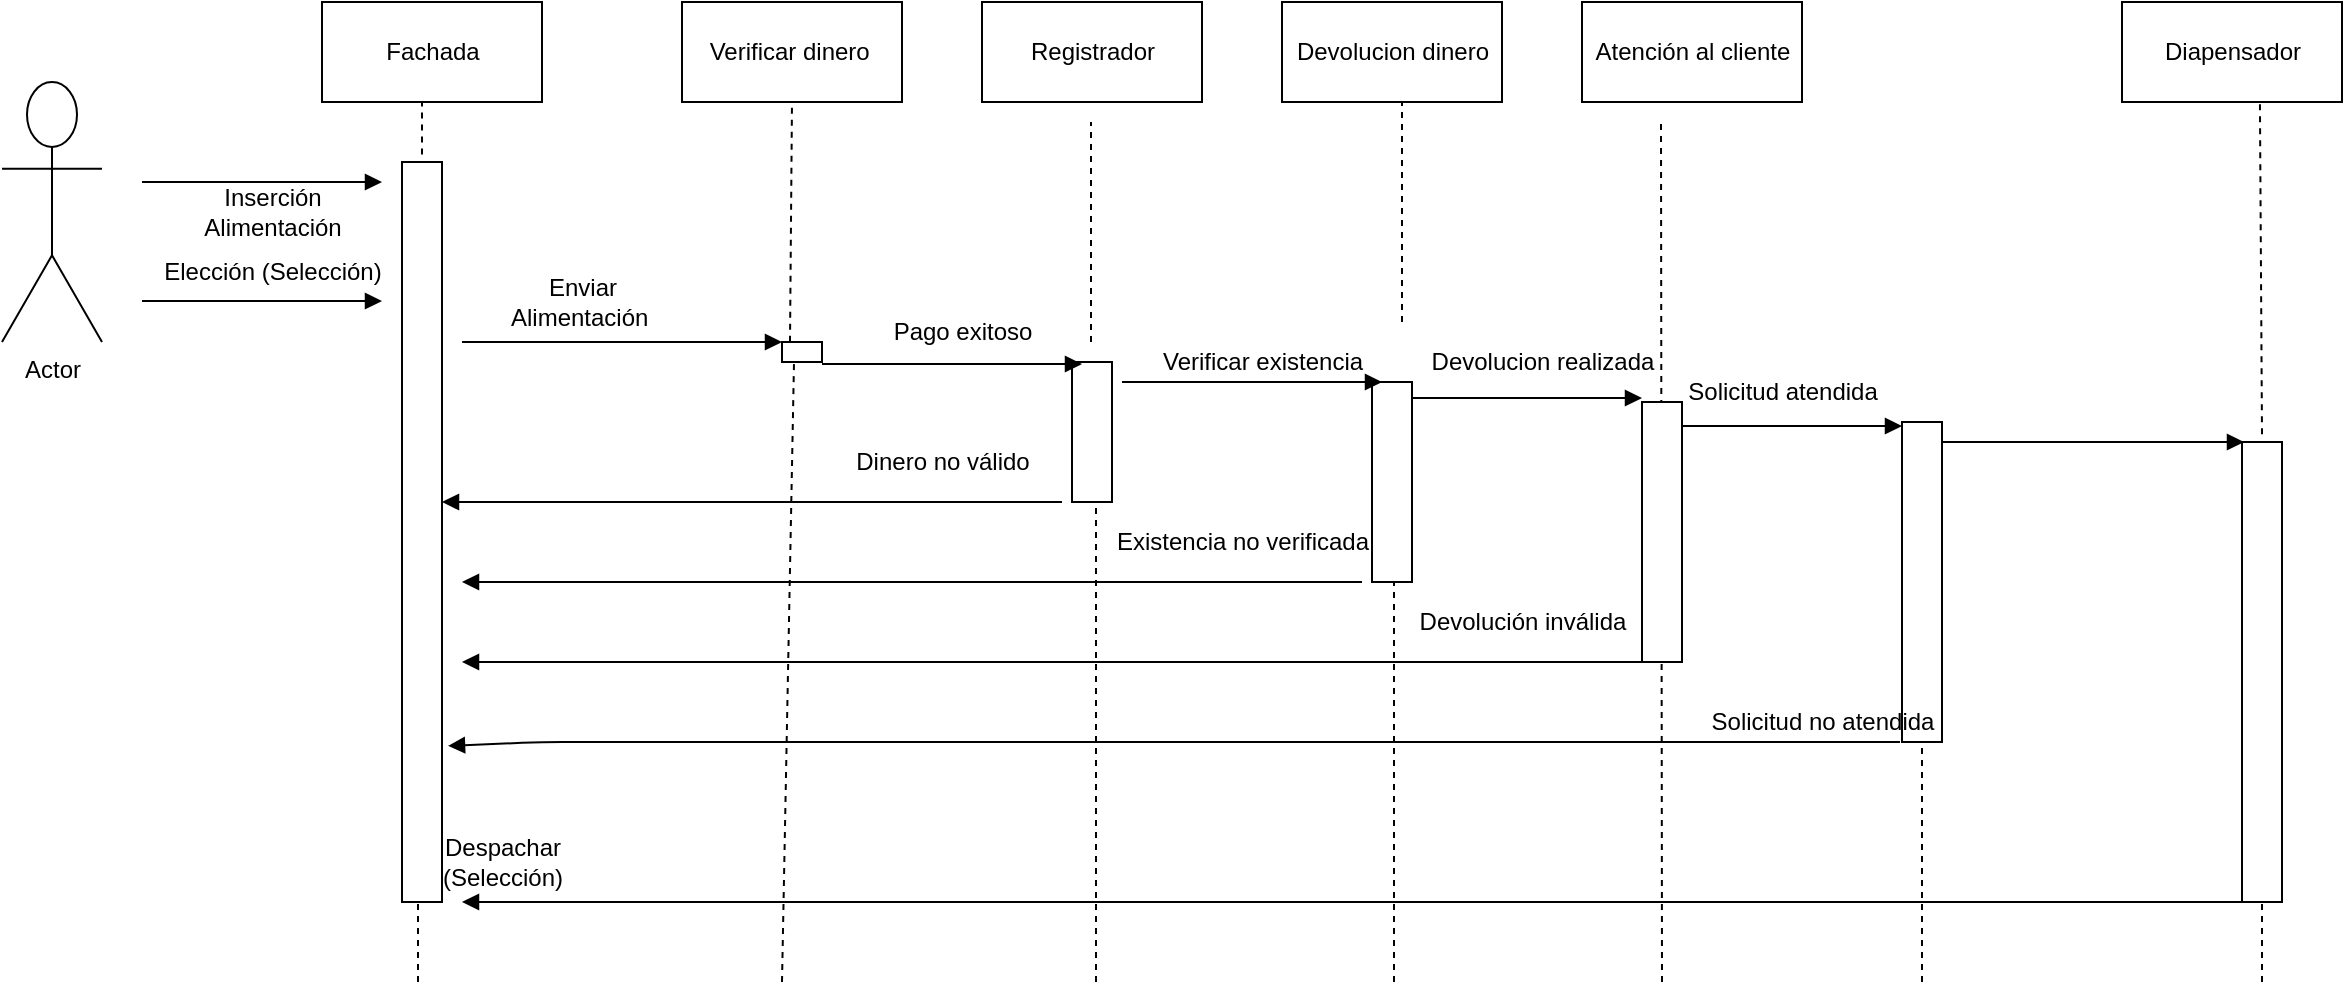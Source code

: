<mxfile>
    <diagram id="wngBSfPpg_F6UT-wBjc2" name="Página-1">
        <mxGraphModel dx="1386" dy="774" grid="1" gridSize="10" guides="1" tooltips="1" connect="1" arrows="1" fold="1" page="1" pageScale="1" pageWidth="827" pageHeight="1169" math="0" shadow="0">
            <root>
                <mxCell id="0"/>
                <mxCell id="1" parent="0"/>
                <mxCell id="2" value="Actor" style="shape=umlActor;verticalLabelPosition=bottom;verticalAlign=top;html=1;" vertex="1" parent="1">
                    <mxGeometry x="50" y="270" width="50" height="130" as="geometry"/>
                </mxCell>
                <mxCell id="4" value="Fachada" style="html=1;" vertex="1" parent="1">
                    <mxGeometry x="210" y="230" width="110" height="50" as="geometry"/>
                </mxCell>
                <mxCell id="5" value="Verificar dinero&amp;nbsp;" style="html=1;" vertex="1" parent="1">
                    <mxGeometry x="390" y="230" width="110" height="50" as="geometry"/>
                </mxCell>
                <mxCell id="6" value="Diapensador" style="html=1;" vertex="1" parent="1">
                    <mxGeometry x="1110" y="230" width="110" height="50" as="geometry"/>
                </mxCell>
                <mxCell id="7" value="" style="html=1;verticalAlign=bottom;endArrow=block;" edge="1" parent="1">
                    <mxGeometry width="80" relative="1" as="geometry">
                        <mxPoint x="120" y="320" as="sourcePoint"/>
                        <mxPoint x="240" y="320" as="targetPoint"/>
                    </mxGeometry>
                </mxCell>
                <mxCell id="8" value="" style="html=1;verticalAlign=bottom;endArrow=block;" edge="1" parent="1">
                    <mxGeometry width="80" relative="1" as="geometry">
                        <mxPoint x="120" y="379.5" as="sourcePoint"/>
                        <mxPoint x="240" y="379.5" as="targetPoint"/>
                    </mxGeometry>
                </mxCell>
                <mxCell id="9" value="" style="html=1;points=[];perimeter=orthogonalPerimeter;" vertex="1" parent="1">
                    <mxGeometry x="250" y="310" width="20" height="370" as="geometry"/>
                </mxCell>
                <mxCell id="11" value="" style="html=1;verticalAlign=bottom;endArrow=block;" edge="1" parent="1">
                    <mxGeometry width="80" relative="1" as="geometry">
                        <mxPoint x="280" y="400" as="sourcePoint"/>
                        <mxPoint x="440" y="400" as="targetPoint"/>
                    </mxGeometry>
                </mxCell>
                <mxCell id="12" value="Inserción&lt;br&gt;Alimentación" style="text;html=1;align=center;verticalAlign=middle;resizable=0;points=[];autosize=1;strokeColor=none;fillColor=none;" vertex="1" parent="1">
                    <mxGeometry x="140" y="315" width="90" height="40" as="geometry"/>
                </mxCell>
                <mxCell id="13" value="Elección (Selección)" style="text;html=1;align=center;verticalAlign=middle;resizable=0;points=[];autosize=1;strokeColor=none;fillColor=none;" vertex="1" parent="1">
                    <mxGeometry x="120" y="350" width="130" height="30" as="geometry"/>
                </mxCell>
                <mxCell id="14" value="Enviar&lt;br&gt;Alimentación&amp;nbsp;&lt;br&gt;" style="text;html=1;align=center;verticalAlign=middle;resizable=0;points=[];autosize=1;strokeColor=none;fillColor=none;" vertex="1" parent="1">
                    <mxGeometry x="290" y="360" width="100" height="40" as="geometry"/>
                </mxCell>
                <mxCell id="15" value="" style="html=1;points=[];perimeter=orthogonalPerimeter;" vertex="1" parent="1">
                    <mxGeometry x="440" y="400" width="20" height="10" as="geometry"/>
                </mxCell>
                <mxCell id="16" value="" style="html=1;points=[];perimeter=orthogonalPerimeter;" vertex="1" parent="1">
                    <mxGeometry x="1170" y="450" width="20" height="230" as="geometry"/>
                </mxCell>
                <mxCell id="21" value="" style="html=1;verticalAlign=bottom;endArrow=none;dashed=1;endSize=8;startArrow=none;startFill=0;endFill=0;exitX=0.5;exitY=-0.01;exitDx=0;exitDy=0;exitPerimeter=0;" edge="1" parent="1" source="9">
                    <mxGeometry relative="1" as="geometry">
                        <mxPoint x="610" y="370" as="sourcePoint"/>
                        <mxPoint x="260" y="280" as="targetPoint"/>
                        <Array as="points">
                            <mxPoint x="260" y="280"/>
                        </Array>
                    </mxGeometry>
                </mxCell>
                <mxCell id="23" value="" style="html=1;verticalAlign=bottom;endArrow=none;dashed=1;endSize=8;endFill=0;entryX=0.4;entryY=1;entryDx=0;entryDy=0;entryPerimeter=0;" edge="1" parent="1" target="9">
                    <mxGeometry relative="1" as="geometry">
                        <mxPoint x="258" y="720" as="sourcePoint"/>
                        <mxPoint x="530" y="370" as="targetPoint"/>
                        <Array as="points"/>
                    </mxGeometry>
                </mxCell>
                <mxCell id="24" value="" style="endArrow=none;startArrow=block;endFill=0;startFill=1;html=1;" edge="1" parent="1">
                    <mxGeometry width="160" relative="1" as="geometry">
                        <mxPoint x="280" y="680" as="sourcePoint"/>
                        <mxPoint x="1170" y="680" as="targetPoint"/>
                        <Array as="points">
                            <mxPoint x="390" y="680"/>
                            <mxPoint x="1160" y="680"/>
                        </Array>
                    </mxGeometry>
                </mxCell>
                <mxCell id="25" value="Despachar&lt;br&gt;(Selección)" style="text;html=1;align=center;verticalAlign=middle;resizable=0;points=[];autosize=1;strokeColor=none;fillColor=none;" vertex="1" parent="1">
                    <mxGeometry x="260" y="640" width="80" height="40" as="geometry"/>
                </mxCell>
                <mxCell id="26" value="" style="html=1;verticalAlign=bottom;endArrow=none;dashed=1;endSize=8;endFill=0;entryX=0.5;entryY=1;entryDx=0;entryDy=0;exitX=0.2;exitY=-0.012;exitDx=0;exitDy=0;exitPerimeter=0;" edge="1" parent="1" source="15" target="5">
                    <mxGeometry relative="1" as="geometry">
                        <mxPoint x="445" y="400" as="sourcePoint"/>
                        <mxPoint x="530" y="370" as="targetPoint"/>
                    </mxGeometry>
                </mxCell>
                <mxCell id="28" value="" style="html=1;verticalAlign=bottom;endArrow=none;dashed=1;endSize=8;endFill=0;entryX=0.3;entryY=1.038;entryDx=0;entryDy=0;entryPerimeter=0;" edge="1" parent="1" target="15">
                    <mxGeometry relative="1" as="geometry">
                        <mxPoint x="440" y="720" as="sourcePoint"/>
                        <mxPoint x="450" y="560" as="targetPoint"/>
                        <Array as="points"/>
                    </mxGeometry>
                </mxCell>
                <mxCell id="29" value="" style="html=1;verticalAlign=bottom;endArrow=none;dashed=1;endSize=8;endFill=0;entryX=0.627;entryY=1.02;entryDx=0;entryDy=0;entryPerimeter=0;exitX=0.5;exitY=-0.017;exitDx=0;exitDy=0;exitPerimeter=0;" edge="1" parent="1" source="16" target="6">
                    <mxGeometry relative="1" as="geometry">
                        <mxPoint x="1180" y="510" as="sourcePoint"/>
                        <mxPoint x="680" y="370" as="targetPoint"/>
                    </mxGeometry>
                </mxCell>
                <mxCell id="30" value="Registrador" style="html=1;" vertex="1" parent="1">
                    <mxGeometry x="540" y="230" width="110" height="50" as="geometry"/>
                </mxCell>
                <mxCell id="31" value="Devolucion dinero" style="html=1;" vertex="1" parent="1">
                    <mxGeometry x="690" y="230" width="110" height="50" as="geometry"/>
                </mxCell>
                <mxCell id="33" value="Atención al cliente" style="html=1;" vertex="1" parent="1">
                    <mxGeometry x="840" y="230" width="110" height="50" as="geometry"/>
                </mxCell>
                <mxCell id="34" value="" style="html=1;verticalAlign=bottom;endArrow=none;dashed=1;endSize=8;endFill=0;" edge="1" parent="1">
                    <mxGeometry relative="1" as="geometry">
                        <mxPoint x="594.5" y="400" as="sourcePoint"/>
                        <mxPoint x="594.5" y="290" as="targetPoint"/>
                    </mxGeometry>
                </mxCell>
                <mxCell id="35" value="" style="html=1;points=[];perimeter=orthogonalPerimeter;" vertex="1" parent="1">
                    <mxGeometry x="585" y="410" width="20" height="70" as="geometry"/>
                </mxCell>
                <mxCell id="36" value="" style="html=1;points=[];perimeter=orthogonalPerimeter;" vertex="1" parent="1">
                    <mxGeometry x="1000" y="440" width="20" height="160" as="geometry"/>
                </mxCell>
                <mxCell id="38" value="" style="html=1;verticalAlign=bottom;endArrow=none;dashed=1;endSize=8;endFill=0;entryX=0.5;entryY=1.013;entryDx=0;entryDy=0;entryPerimeter=0;" edge="1" parent="1" target="36">
                    <mxGeometry relative="1" as="geometry">
                        <mxPoint x="1010" y="720" as="sourcePoint"/>
                        <mxPoint x="1010" y="570" as="targetPoint"/>
                        <Array as="points"/>
                    </mxGeometry>
                </mxCell>
                <mxCell id="39" value="" style="html=1;verticalAlign=bottom;endArrow=none;dashed=1;endSize=8;endFill=0;entryX=0.6;entryY=1.029;entryDx=0;entryDy=0;entryPerimeter=0;" edge="1" parent="1" target="35">
                    <mxGeometry relative="1" as="geometry">
                        <mxPoint x="597" y="720" as="sourcePoint"/>
                        <mxPoint x="594.5" y="510.0" as="targetPoint"/>
                        <Array as="points"/>
                    </mxGeometry>
                </mxCell>
                <mxCell id="40" value="" style="endArrow=none;startArrow=block;endFill=0;startFill=1;html=1;" edge="1" parent="1" source="9">
                    <mxGeometry width="160" relative="1" as="geometry">
                        <mxPoint x="250" y="470" as="sourcePoint"/>
                        <mxPoint x="580" y="480" as="targetPoint"/>
                        <Array as="points"/>
                    </mxGeometry>
                </mxCell>
                <mxCell id="41" value="Dinero no válido" style="text;html=1;align=center;verticalAlign=middle;resizable=0;points=[];autosize=1;strokeColor=none;fillColor=none;" vertex="1" parent="1">
                    <mxGeometry x="465" y="445" width="110" height="30" as="geometry"/>
                </mxCell>
                <mxCell id="42" value="" style="html=1;verticalAlign=bottom;endArrow=none;dashed=1;endSize=8;endFill=0;" edge="1" parent="1">
                    <mxGeometry relative="1" as="geometry">
                        <mxPoint x="750" y="390" as="sourcePoint"/>
                        <mxPoint x="750" y="280" as="targetPoint"/>
                    </mxGeometry>
                </mxCell>
                <mxCell id="43" value="" style="html=1;points=[];perimeter=orthogonalPerimeter;" vertex="1" parent="1">
                    <mxGeometry x="735" y="420" width="20" height="100" as="geometry"/>
                </mxCell>
                <mxCell id="44" value="" style="endArrow=none;startArrow=block;endFill=0;startFill=1;html=1;" edge="1" parent="1">
                    <mxGeometry width="160" relative="1" as="geometry">
                        <mxPoint x="280" y="520" as="sourcePoint"/>
                        <mxPoint x="730" y="520" as="targetPoint"/>
                        <Array as="points">
                            <mxPoint x="350" y="520"/>
                        </Array>
                    </mxGeometry>
                </mxCell>
                <mxCell id="45" value="Existencia no verificada" style="text;html=1;align=center;verticalAlign=middle;resizable=0;points=[];autosize=1;strokeColor=none;fillColor=none;" vertex="1" parent="1">
                    <mxGeometry x="595" y="485" width="150" height="30" as="geometry"/>
                </mxCell>
                <mxCell id="46" value="" style="html=1;verticalAlign=bottom;endArrow=none;dashed=1;endSize=8;endFill=0;entryX=0.6;entryY=1.029;entryDx=0;entryDy=0;entryPerimeter=0;" edge="1" parent="1">
                    <mxGeometry relative="1" as="geometry">
                        <mxPoint x="746" y="720" as="sourcePoint"/>
                        <mxPoint x="746" y="519.995" as="targetPoint"/>
                        <Array as="points"/>
                    </mxGeometry>
                </mxCell>
                <mxCell id="47" value="" style="html=1;verticalAlign=bottom;endArrow=none;dashed=1;endSize=8;endFill=0;" edge="1" parent="1">
                    <mxGeometry relative="1" as="geometry">
                        <mxPoint x="880" y="720" as="sourcePoint"/>
                        <mxPoint x="879.5" y="290" as="targetPoint"/>
                    </mxGeometry>
                </mxCell>
                <mxCell id="48" value="" style="html=1;verticalAlign=bottom;endArrow=block;" edge="1" parent="1">
                    <mxGeometry width="80" relative="1" as="geometry">
                        <mxPoint x="460" y="411" as="sourcePoint"/>
                        <mxPoint x="590" y="411" as="targetPoint"/>
                    </mxGeometry>
                </mxCell>
                <mxCell id="49" value="" style="html=1;verticalAlign=bottom;endArrow=block;" edge="1" parent="1">
                    <mxGeometry width="80" relative="1" as="geometry">
                        <mxPoint x="610" y="420" as="sourcePoint"/>
                        <mxPoint x="740" y="420" as="targetPoint"/>
                        <Array as="points">
                            <mxPoint x="740" y="420"/>
                        </Array>
                    </mxGeometry>
                </mxCell>
                <mxCell id="50" value="Pago exitoso" style="text;html=1;align=center;verticalAlign=middle;resizable=0;points=[];autosize=1;strokeColor=none;fillColor=none;" vertex="1" parent="1">
                    <mxGeometry x="485" y="380" width="90" height="30" as="geometry"/>
                </mxCell>
                <mxCell id="51" value="Verificar existencia" style="text;html=1;align=center;verticalAlign=middle;resizable=0;points=[];autosize=1;strokeColor=none;fillColor=none;" vertex="1" parent="1">
                    <mxGeometry x="620" y="395" width="120" height="30" as="geometry"/>
                </mxCell>
                <mxCell id="52" value="" style="html=1;points=[];perimeter=orthogonalPerimeter;" vertex="1" parent="1">
                    <mxGeometry x="870" y="430" width="20" height="130" as="geometry"/>
                </mxCell>
                <mxCell id="53" value="" style="endArrow=none;startArrow=block;endFill=0;startFill=1;html=1;" edge="1" parent="1">
                    <mxGeometry width="160" relative="1" as="geometry">
                        <mxPoint x="280" y="560" as="sourcePoint"/>
                        <mxPoint x="870" y="560" as="targetPoint"/>
                        <Array as="points"/>
                    </mxGeometry>
                </mxCell>
                <mxCell id="54" value="" style="html=1;verticalAlign=bottom;endArrow=block;" edge="1" parent="1">
                    <mxGeometry width="80" relative="1" as="geometry">
                        <mxPoint x="755" y="428" as="sourcePoint"/>
                        <mxPoint x="870" y="428" as="targetPoint"/>
                        <Array as="points">
                            <mxPoint x="855" y="428"/>
                            <mxPoint x="825" y="428"/>
                        </Array>
                    </mxGeometry>
                </mxCell>
                <mxCell id="56" value="" style="html=1;verticalAlign=bottom;endArrow=block;" edge="1" parent="1">
                    <mxGeometry width="80" relative="1" as="geometry">
                        <mxPoint x="890" y="442" as="sourcePoint"/>
                        <mxPoint x="1000" y="442" as="targetPoint"/>
                    </mxGeometry>
                </mxCell>
                <mxCell id="59" value="" style="endArrow=none;startArrow=block;endFill=0;startFill=1;html=1;entryX=-0.05;entryY=1;entryDx=0;entryDy=0;entryPerimeter=0;exitX=1.15;exitY=0.789;exitDx=0;exitDy=0;exitPerimeter=0;" edge="1" parent="1" source="9" target="36">
                    <mxGeometry width="160" relative="1" as="geometry">
                        <mxPoint x="290" y="570" as="sourcePoint"/>
                        <mxPoint x="880" y="570" as="targetPoint"/>
                        <Array as="points">
                            <mxPoint x="320" y="600"/>
                        </Array>
                    </mxGeometry>
                </mxCell>
                <mxCell id="65" value="" style="html=1;verticalAlign=bottom;endArrow=none;dashed=1;endSize=8;endFill=0;" edge="1" parent="1">
                    <mxGeometry relative="1" as="geometry">
                        <mxPoint x="1180" y="720" as="sourcePoint"/>
                        <mxPoint x="1180" y="680" as="targetPoint"/>
                        <Array as="points"/>
                    </mxGeometry>
                </mxCell>
                <mxCell id="73" value="Devolucion realizada" style="text;html=1;align=center;verticalAlign=middle;resizable=0;points=[];autosize=1;strokeColor=none;fillColor=none;" vertex="1" parent="1">
                    <mxGeometry x="755" y="395" width="130" height="30" as="geometry"/>
                </mxCell>
                <mxCell id="74" value="Solicitud atendida" style="text;html=1;align=center;verticalAlign=middle;resizable=0;points=[];autosize=1;strokeColor=none;fillColor=none;" vertex="1" parent="1">
                    <mxGeometry x="880" y="410" width="120" height="30" as="geometry"/>
                </mxCell>
                <mxCell id="75" value="Devolución inválida" style="text;html=1;align=center;verticalAlign=middle;resizable=0;points=[];autosize=1;strokeColor=none;fillColor=none;" vertex="1" parent="1">
                    <mxGeometry x="745" y="525" width="130" height="30" as="geometry"/>
                </mxCell>
                <mxCell id="76" value="Solicitud no atendida" style="text;html=1;align=center;verticalAlign=middle;resizable=0;points=[];autosize=1;strokeColor=none;fillColor=none;" vertex="1" parent="1">
                    <mxGeometry x="895" y="575" width="130" height="30" as="geometry"/>
                </mxCell>
                <mxCell id="79" value="" style="html=1;verticalAlign=bottom;endArrow=block;entryX=0.05;entryY=0;entryDx=0;entryDy=0;entryPerimeter=0;" edge="1" parent="1" target="16">
                    <mxGeometry width="80" relative="1" as="geometry">
                        <mxPoint x="1020" y="450" as="sourcePoint"/>
                        <mxPoint x="1135" y="450" as="targetPoint"/>
                        <Array as="points">
                            <mxPoint x="1120" y="450"/>
                            <mxPoint x="1090" y="450"/>
                        </Array>
                    </mxGeometry>
                </mxCell>
            </root>
        </mxGraphModel>
    </diagram>
</mxfile>